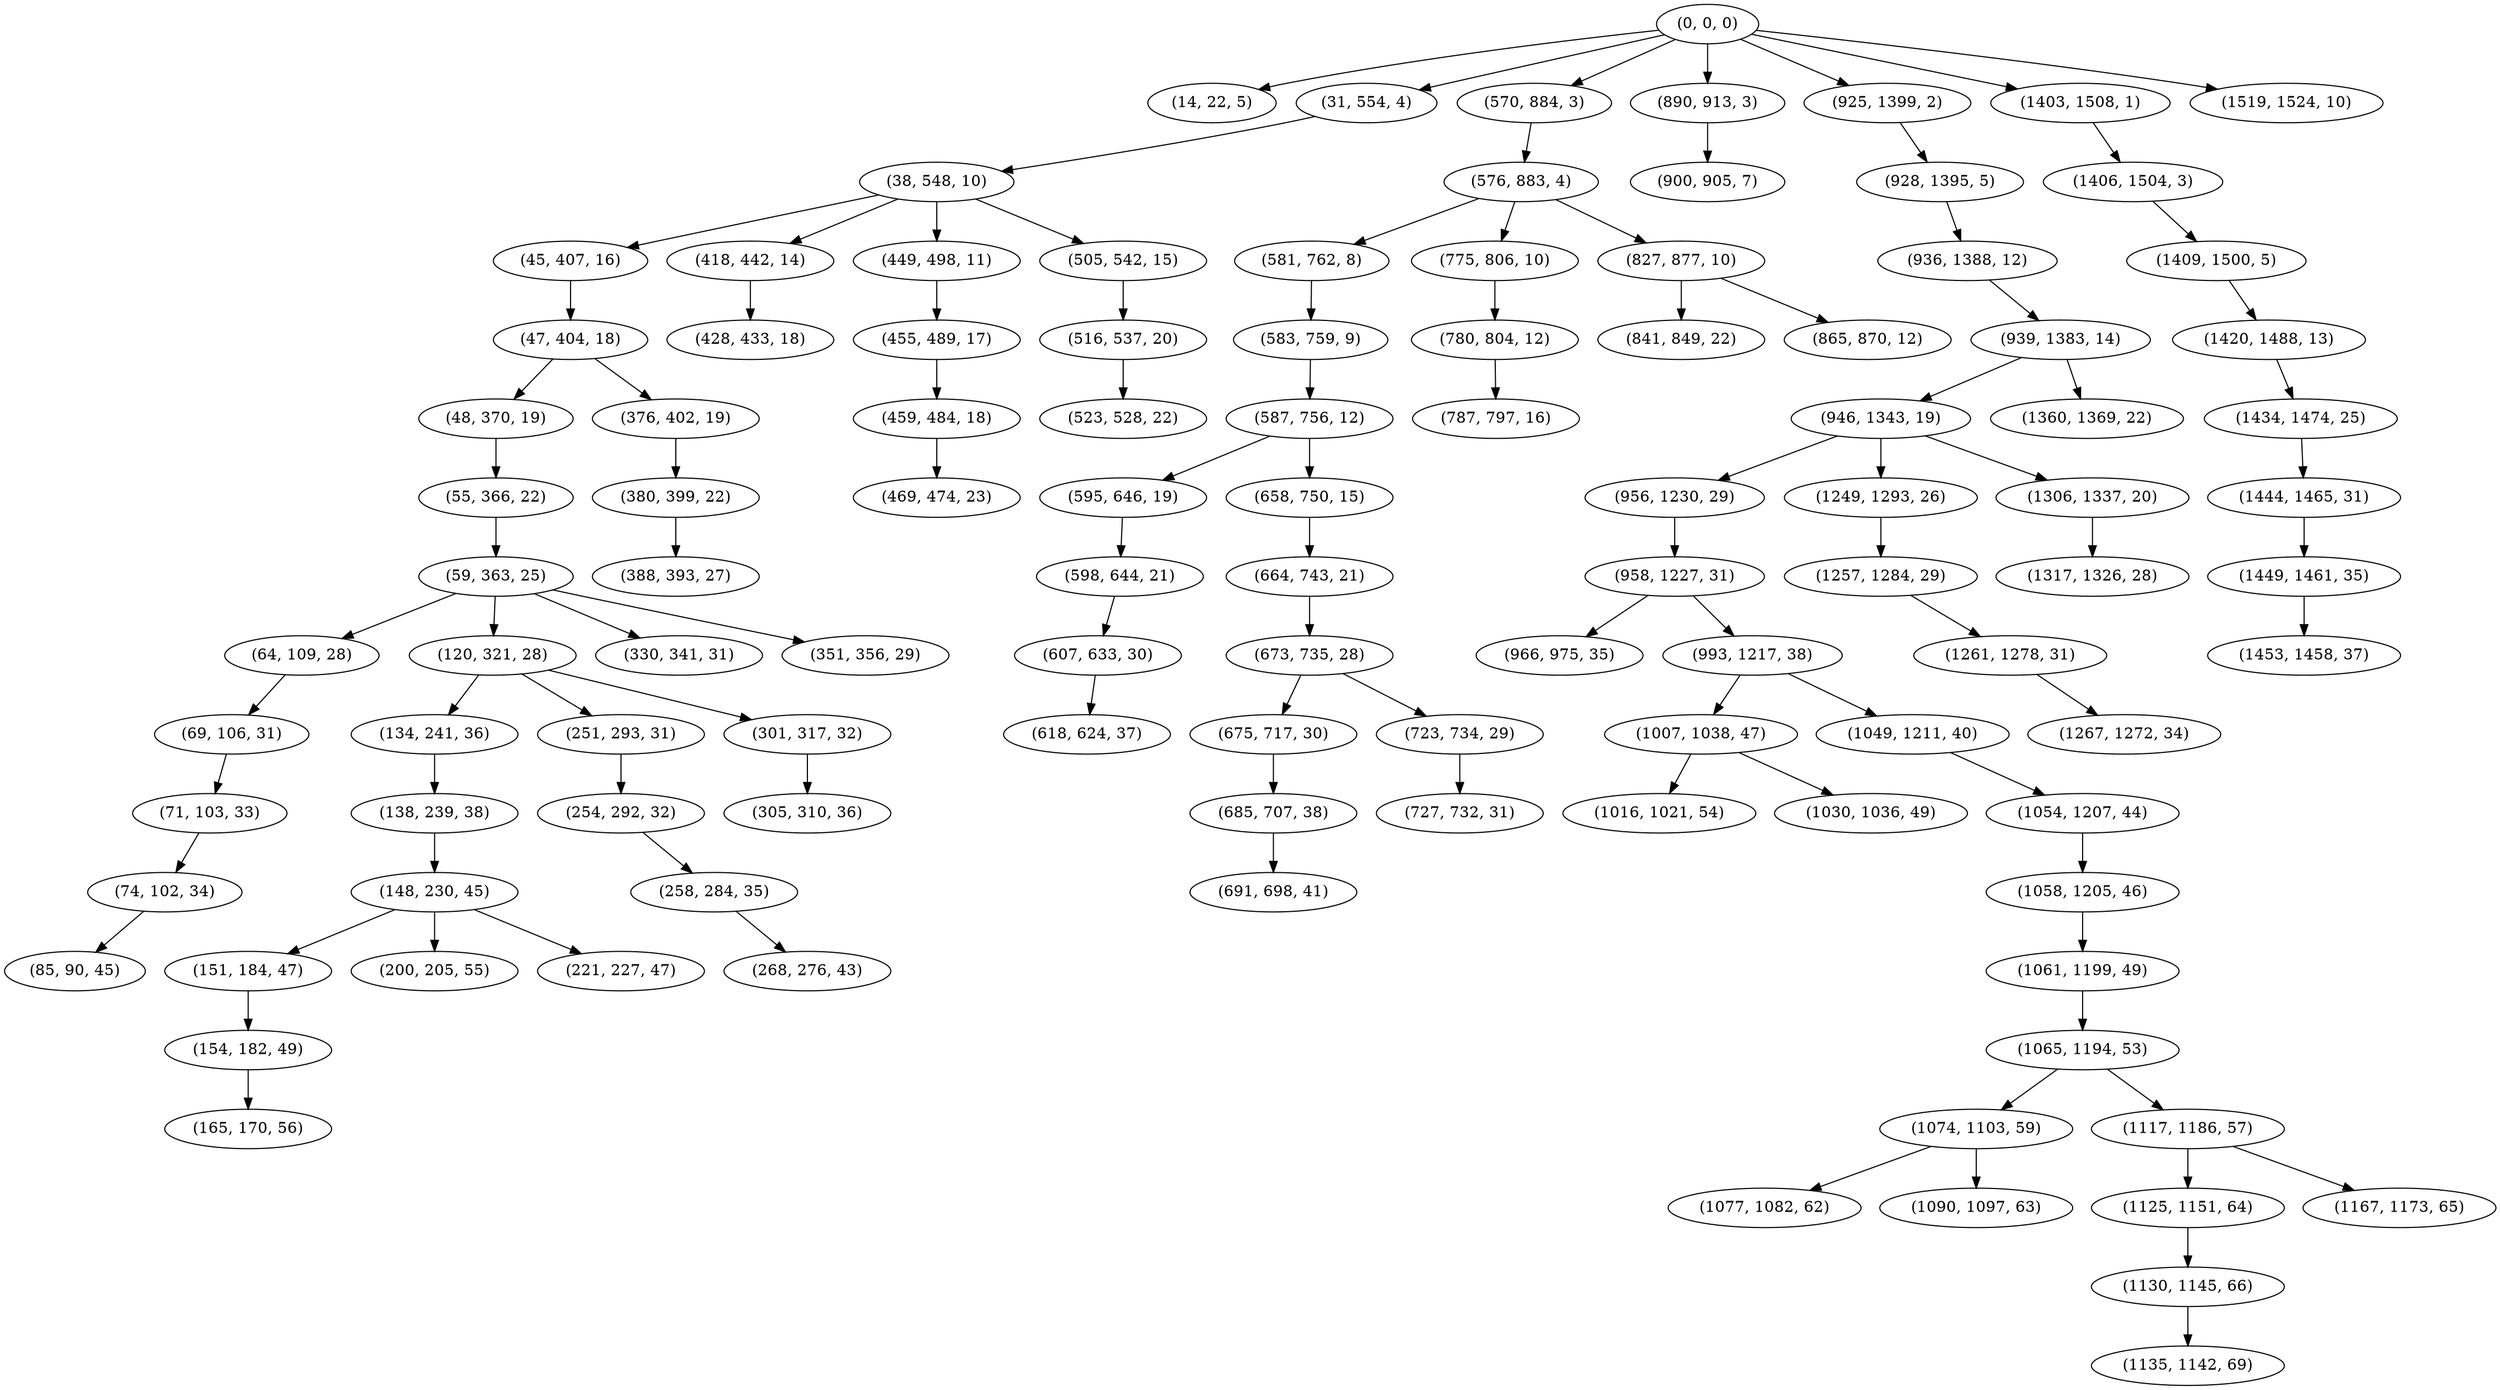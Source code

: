digraph tree {
    "(0, 0, 0)";
    "(14, 22, 5)";
    "(31, 554, 4)";
    "(38, 548, 10)";
    "(45, 407, 16)";
    "(47, 404, 18)";
    "(48, 370, 19)";
    "(55, 366, 22)";
    "(59, 363, 25)";
    "(64, 109, 28)";
    "(69, 106, 31)";
    "(71, 103, 33)";
    "(74, 102, 34)";
    "(85, 90, 45)";
    "(120, 321, 28)";
    "(134, 241, 36)";
    "(138, 239, 38)";
    "(148, 230, 45)";
    "(151, 184, 47)";
    "(154, 182, 49)";
    "(165, 170, 56)";
    "(200, 205, 55)";
    "(221, 227, 47)";
    "(251, 293, 31)";
    "(254, 292, 32)";
    "(258, 284, 35)";
    "(268, 276, 43)";
    "(301, 317, 32)";
    "(305, 310, 36)";
    "(330, 341, 31)";
    "(351, 356, 29)";
    "(376, 402, 19)";
    "(380, 399, 22)";
    "(388, 393, 27)";
    "(418, 442, 14)";
    "(428, 433, 18)";
    "(449, 498, 11)";
    "(455, 489, 17)";
    "(459, 484, 18)";
    "(469, 474, 23)";
    "(505, 542, 15)";
    "(516, 537, 20)";
    "(523, 528, 22)";
    "(570, 884, 3)";
    "(576, 883, 4)";
    "(581, 762, 8)";
    "(583, 759, 9)";
    "(587, 756, 12)";
    "(595, 646, 19)";
    "(598, 644, 21)";
    "(607, 633, 30)";
    "(618, 624, 37)";
    "(658, 750, 15)";
    "(664, 743, 21)";
    "(673, 735, 28)";
    "(675, 717, 30)";
    "(685, 707, 38)";
    "(691, 698, 41)";
    "(723, 734, 29)";
    "(727, 732, 31)";
    "(775, 806, 10)";
    "(780, 804, 12)";
    "(787, 797, 16)";
    "(827, 877, 10)";
    "(841, 849, 22)";
    "(865, 870, 12)";
    "(890, 913, 3)";
    "(900, 905, 7)";
    "(925, 1399, 2)";
    "(928, 1395, 5)";
    "(936, 1388, 12)";
    "(939, 1383, 14)";
    "(946, 1343, 19)";
    "(956, 1230, 29)";
    "(958, 1227, 31)";
    "(966, 975, 35)";
    "(993, 1217, 38)";
    "(1007, 1038, 47)";
    "(1016, 1021, 54)";
    "(1030, 1036, 49)";
    "(1049, 1211, 40)";
    "(1054, 1207, 44)";
    "(1058, 1205, 46)";
    "(1061, 1199, 49)";
    "(1065, 1194, 53)";
    "(1074, 1103, 59)";
    "(1077, 1082, 62)";
    "(1090, 1097, 63)";
    "(1117, 1186, 57)";
    "(1125, 1151, 64)";
    "(1130, 1145, 66)";
    "(1135, 1142, 69)";
    "(1167, 1173, 65)";
    "(1249, 1293, 26)";
    "(1257, 1284, 29)";
    "(1261, 1278, 31)";
    "(1267, 1272, 34)";
    "(1306, 1337, 20)";
    "(1317, 1326, 28)";
    "(1360, 1369, 22)";
    "(1403, 1508, 1)";
    "(1406, 1504, 3)";
    "(1409, 1500, 5)";
    "(1420, 1488, 13)";
    "(1434, 1474, 25)";
    "(1444, 1465, 31)";
    "(1449, 1461, 35)";
    "(1453, 1458, 37)";
    "(1519, 1524, 10)";
    "(0, 0, 0)" -> "(14, 22, 5)";
    "(0, 0, 0)" -> "(31, 554, 4)";
    "(0, 0, 0)" -> "(570, 884, 3)";
    "(0, 0, 0)" -> "(890, 913, 3)";
    "(0, 0, 0)" -> "(925, 1399, 2)";
    "(0, 0, 0)" -> "(1403, 1508, 1)";
    "(0, 0, 0)" -> "(1519, 1524, 10)";
    "(31, 554, 4)" -> "(38, 548, 10)";
    "(38, 548, 10)" -> "(45, 407, 16)";
    "(38, 548, 10)" -> "(418, 442, 14)";
    "(38, 548, 10)" -> "(449, 498, 11)";
    "(38, 548, 10)" -> "(505, 542, 15)";
    "(45, 407, 16)" -> "(47, 404, 18)";
    "(47, 404, 18)" -> "(48, 370, 19)";
    "(47, 404, 18)" -> "(376, 402, 19)";
    "(48, 370, 19)" -> "(55, 366, 22)";
    "(55, 366, 22)" -> "(59, 363, 25)";
    "(59, 363, 25)" -> "(64, 109, 28)";
    "(59, 363, 25)" -> "(120, 321, 28)";
    "(59, 363, 25)" -> "(330, 341, 31)";
    "(59, 363, 25)" -> "(351, 356, 29)";
    "(64, 109, 28)" -> "(69, 106, 31)";
    "(69, 106, 31)" -> "(71, 103, 33)";
    "(71, 103, 33)" -> "(74, 102, 34)";
    "(74, 102, 34)" -> "(85, 90, 45)";
    "(120, 321, 28)" -> "(134, 241, 36)";
    "(120, 321, 28)" -> "(251, 293, 31)";
    "(120, 321, 28)" -> "(301, 317, 32)";
    "(134, 241, 36)" -> "(138, 239, 38)";
    "(138, 239, 38)" -> "(148, 230, 45)";
    "(148, 230, 45)" -> "(151, 184, 47)";
    "(148, 230, 45)" -> "(200, 205, 55)";
    "(148, 230, 45)" -> "(221, 227, 47)";
    "(151, 184, 47)" -> "(154, 182, 49)";
    "(154, 182, 49)" -> "(165, 170, 56)";
    "(251, 293, 31)" -> "(254, 292, 32)";
    "(254, 292, 32)" -> "(258, 284, 35)";
    "(258, 284, 35)" -> "(268, 276, 43)";
    "(301, 317, 32)" -> "(305, 310, 36)";
    "(376, 402, 19)" -> "(380, 399, 22)";
    "(380, 399, 22)" -> "(388, 393, 27)";
    "(418, 442, 14)" -> "(428, 433, 18)";
    "(449, 498, 11)" -> "(455, 489, 17)";
    "(455, 489, 17)" -> "(459, 484, 18)";
    "(459, 484, 18)" -> "(469, 474, 23)";
    "(505, 542, 15)" -> "(516, 537, 20)";
    "(516, 537, 20)" -> "(523, 528, 22)";
    "(570, 884, 3)" -> "(576, 883, 4)";
    "(576, 883, 4)" -> "(581, 762, 8)";
    "(576, 883, 4)" -> "(775, 806, 10)";
    "(576, 883, 4)" -> "(827, 877, 10)";
    "(581, 762, 8)" -> "(583, 759, 9)";
    "(583, 759, 9)" -> "(587, 756, 12)";
    "(587, 756, 12)" -> "(595, 646, 19)";
    "(587, 756, 12)" -> "(658, 750, 15)";
    "(595, 646, 19)" -> "(598, 644, 21)";
    "(598, 644, 21)" -> "(607, 633, 30)";
    "(607, 633, 30)" -> "(618, 624, 37)";
    "(658, 750, 15)" -> "(664, 743, 21)";
    "(664, 743, 21)" -> "(673, 735, 28)";
    "(673, 735, 28)" -> "(675, 717, 30)";
    "(673, 735, 28)" -> "(723, 734, 29)";
    "(675, 717, 30)" -> "(685, 707, 38)";
    "(685, 707, 38)" -> "(691, 698, 41)";
    "(723, 734, 29)" -> "(727, 732, 31)";
    "(775, 806, 10)" -> "(780, 804, 12)";
    "(780, 804, 12)" -> "(787, 797, 16)";
    "(827, 877, 10)" -> "(841, 849, 22)";
    "(827, 877, 10)" -> "(865, 870, 12)";
    "(890, 913, 3)" -> "(900, 905, 7)";
    "(925, 1399, 2)" -> "(928, 1395, 5)";
    "(928, 1395, 5)" -> "(936, 1388, 12)";
    "(936, 1388, 12)" -> "(939, 1383, 14)";
    "(939, 1383, 14)" -> "(946, 1343, 19)";
    "(939, 1383, 14)" -> "(1360, 1369, 22)";
    "(946, 1343, 19)" -> "(956, 1230, 29)";
    "(946, 1343, 19)" -> "(1249, 1293, 26)";
    "(946, 1343, 19)" -> "(1306, 1337, 20)";
    "(956, 1230, 29)" -> "(958, 1227, 31)";
    "(958, 1227, 31)" -> "(966, 975, 35)";
    "(958, 1227, 31)" -> "(993, 1217, 38)";
    "(993, 1217, 38)" -> "(1007, 1038, 47)";
    "(993, 1217, 38)" -> "(1049, 1211, 40)";
    "(1007, 1038, 47)" -> "(1016, 1021, 54)";
    "(1007, 1038, 47)" -> "(1030, 1036, 49)";
    "(1049, 1211, 40)" -> "(1054, 1207, 44)";
    "(1054, 1207, 44)" -> "(1058, 1205, 46)";
    "(1058, 1205, 46)" -> "(1061, 1199, 49)";
    "(1061, 1199, 49)" -> "(1065, 1194, 53)";
    "(1065, 1194, 53)" -> "(1074, 1103, 59)";
    "(1065, 1194, 53)" -> "(1117, 1186, 57)";
    "(1074, 1103, 59)" -> "(1077, 1082, 62)";
    "(1074, 1103, 59)" -> "(1090, 1097, 63)";
    "(1117, 1186, 57)" -> "(1125, 1151, 64)";
    "(1117, 1186, 57)" -> "(1167, 1173, 65)";
    "(1125, 1151, 64)" -> "(1130, 1145, 66)";
    "(1130, 1145, 66)" -> "(1135, 1142, 69)";
    "(1249, 1293, 26)" -> "(1257, 1284, 29)";
    "(1257, 1284, 29)" -> "(1261, 1278, 31)";
    "(1261, 1278, 31)" -> "(1267, 1272, 34)";
    "(1306, 1337, 20)" -> "(1317, 1326, 28)";
    "(1403, 1508, 1)" -> "(1406, 1504, 3)";
    "(1406, 1504, 3)" -> "(1409, 1500, 5)";
    "(1409, 1500, 5)" -> "(1420, 1488, 13)";
    "(1420, 1488, 13)" -> "(1434, 1474, 25)";
    "(1434, 1474, 25)" -> "(1444, 1465, 31)";
    "(1444, 1465, 31)" -> "(1449, 1461, 35)";
    "(1449, 1461, 35)" -> "(1453, 1458, 37)";
}
